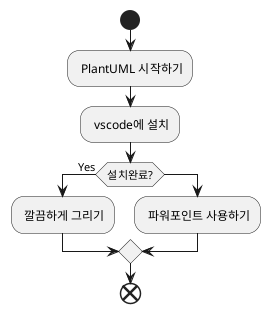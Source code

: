 ' PLANT-UML
' cmd 관리자모드에서 choco install plantuml
' 자바jdk 설치 및 환경변수등록 필수
' alt + d 키로 미리보기
' alt + v 키로 내보내기
' 매뉴얼 https://plantuml.com/ko/

@startuml 1
start
    : PlantUML 시작하기;
    : vscode에 설치;
    if(설치완료?) then (Yes)
    : 깔끔하게 그리기;
    else
        : 파워포인트 사용하기;
    endif
end 
@enduml


